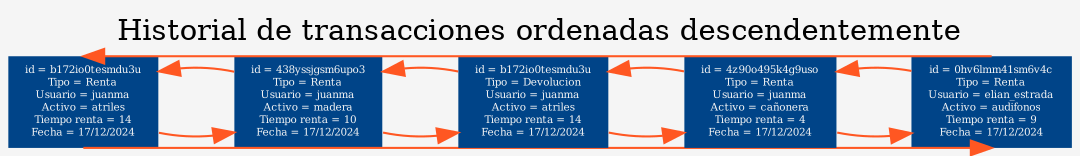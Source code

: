digraph G {
bgcolor="#F5F5F5";fontcolor=black;
label="Historial de transacciones ordenadas descendentemente";
labelloc="t";
nodesep=0.5;
node [fontsize = 5 shape=box style=filled fillcolor="#004488" fontcolor="#F5F5F5" color=transparent];
edge [fontcolor=white color="#ff5722"];
n1[label="id = b172io0tesmdu3u\nTipo = Renta\nUsuario = juanma\nActivo = atriles\nTiempo renta = 14\nFecha = 17/12/2024"];
n2[label="id = 438yssjgsm6upo3\nTipo = Renta\nUsuario = juanma\nActivo = madera\nTiempo renta = 10\nFecha = 17/12/2024"];
n3[label="id = b172io0tesmdu3u\nTipo = Devolucion\nUsuario = juanma\nActivo = atriles\nTiempo renta = 14\nFecha = 17/12/2024"];
n4[label="id = 4z90o495k4g9uso\nTipo = Renta\nUsuario = juanma\nActivo = cañonera\nTiempo renta = 4\nFecha = 17/12/2024"];
n5[label="id = 0hv6lmm41sm6v4c\nTipo = Renta\nUsuario = elian_estrada\nActivo = audifonos\nTiempo renta = 9\nFecha = 17/12/2024"];
n1->n2;
n2->n3;
n2->n1;
n3->n4;
n3->n2;
n4->n5;
n4->n3;
n5->n4;
n5->n1[tailport=n headport=n];
n1->n5[tailport=s headport=s];
{ rank=same; n1; n2; n3; n4; n5; }
}